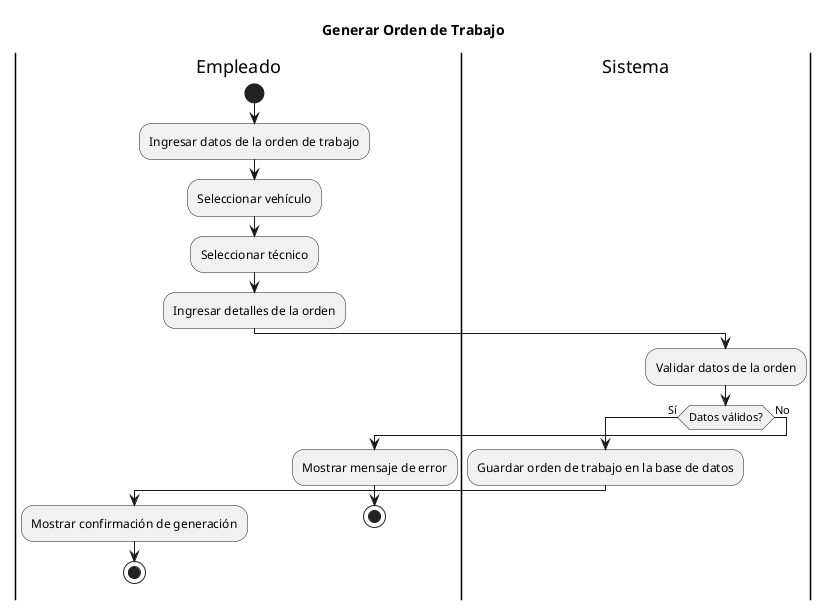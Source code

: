 @startuml da_Generar_Orden_Trabajo
Title Generar Orden de Trabajo
|Empleado|
start
:Ingresar datos de la orden de trabajo;
:Seleccionar vehículo;
:Seleccionar técnico;
:Ingresar detalles de la orden;
|Sistema|
:Validar datos de la orden;
if (Datos válidos?) then (Sí)
    :Guardar orden de trabajo en la base de datos;
    |Empleado|
    :Mostrar confirmación de generación;
    stop
else (No)
    |Empleado|
    :Mostrar mensaje de error;
    stop
endif
@enduml
